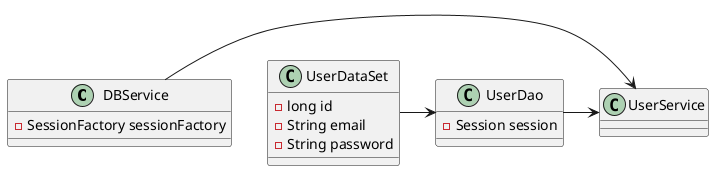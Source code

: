@startuml
'https://plantuml.com/class-diagram
class DBService {
-SessionFactory sessionFactory
}

class UserDataSet {
-long id
-String email
-String password
}

class UserDao {
-Session session
}



class UserService

UserDao -> UserService

UserDataSet -> UserDao
DBService -> UserService

@enduml